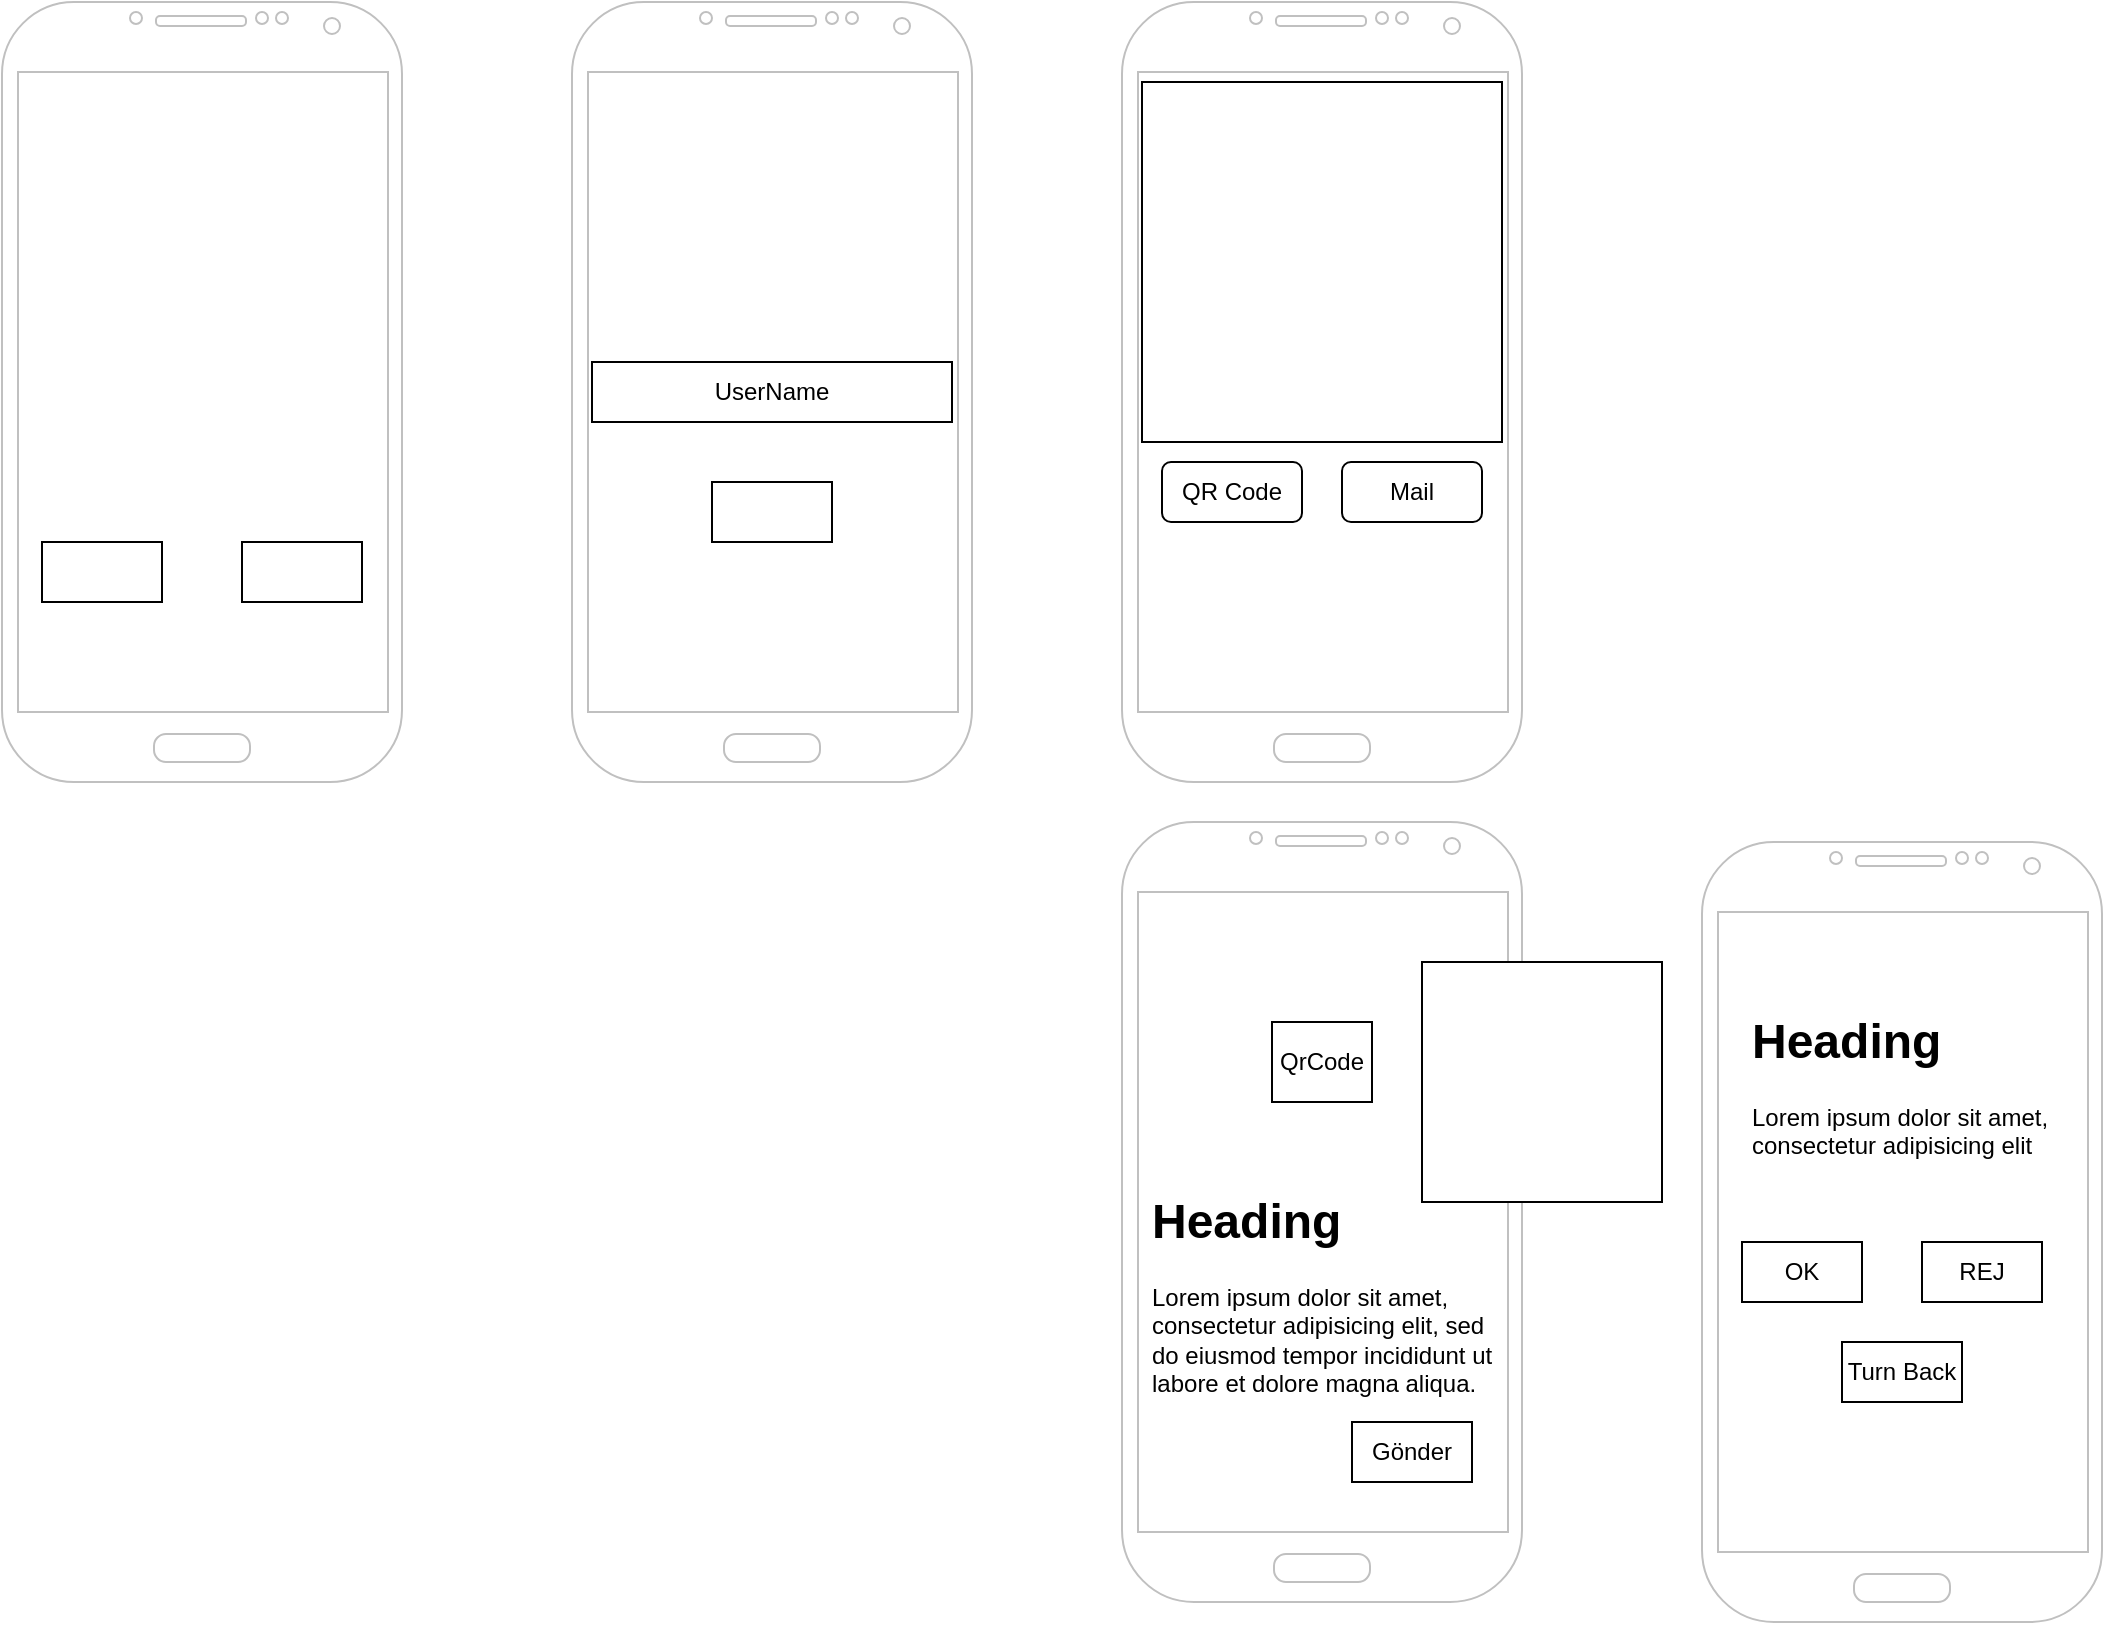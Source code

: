 <mxfile>
    <diagram id="XhIW0U5_vVESU7tZ87wZ" name="Page-1">
        <mxGraphModel dx="1208" dy="759" grid="1" gridSize="10" guides="1" tooltips="1" connect="1" arrows="1" fold="1" page="1" pageScale="1" pageWidth="850" pageHeight="1100" math="0" shadow="0">
            <root>
                <mxCell id="0"/>
                <mxCell id="1" parent="0"/>
                <mxCell id="2" value="" style="verticalLabelPosition=bottom;verticalAlign=top;html=1;shadow=0;dashed=0;strokeWidth=1;shape=mxgraph.android.phone2;strokeColor=#c0c0c0;" vertex="1" parent="1">
                    <mxGeometry x="40" y="40" width="200" height="390" as="geometry"/>
                </mxCell>
                <mxCell id="3" value="" style="rounded=0;whiteSpace=wrap;html=1;" vertex="1" parent="1">
                    <mxGeometry x="60" y="310" width="60" height="30" as="geometry"/>
                </mxCell>
                <mxCell id="4" value="" style="verticalLabelPosition=bottom;verticalAlign=top;html=1;shadow=0;dashed=0;strokeWidth=1;shape=mxgraph.android.phone2;strokeColor=#c0c0c0;" vertex="1" parent="1">
                    <mxGeometry x="325" y="40" width="200" height="390" as="geometry"/>
                </mxCell>
                <mxCell id="5" value="" style="rounded=0;whiteSpace=wrap;html=1;" vertex="1" parent="1">
                    <mxGeometry x="160" y="310" width="60" height="30" as="geometry"/>
                </mxCell>
                <mxCell id="6" value="UserName" style="rounded=0;whiteSpace=wrap;html=1;" vertex="1" parent="1">
                    <mxGeometry x="335" y="220" width="180" height="30" as="geometry"/>
                </mxCell>
                <mxCell id="7" value="" style="verticalLabelPosition=bottom;verticalAlign=top;html=1;shadow=0;dashed=0;strokeWidth=1;shape=mxgraph.android.phone2;strokeColor=#c0c0c0;" vertex="1" parent="1">
                    <mxGeometry x="600" y="40" width="200" height="390" as="geometry"/>
                </mxCell>
                <mxCell id="9" value="" style="whiteSpace=wrap;html=1;aspect=fixed;" vertex="1" parent="1">
                    <mxGeometry x="610" y="80" width="180" height="180" as="geometry"/>
                </mxCell>
                <mxCell id="11" value="QR Code" style="rounded=1;whiteSpace=wrap;html=1;" vertex="1" parent="1">
                    <mxGeometry x="620" y="270" width="70" height="30" as="geometry"/>
                </mxCell>
                <mxCell id="12" value="Mail" style="rounded=1;whiteSpace=wrap;html=1;" vertex="1" parent="1">
                    <mxGeometry x="710" y="270" width="70" height="30" as="geometry"/>
                </mxCell>
                <mxCell id="13" value="" style="rounded=0;whiteSpace=wrap;html=1;" vertex="1" parent="1">
                    <mxGeometry x="395" y="280" width="60" height="30" as="geometry"/>
                </mxCell>
                <mxCell id="14" value="" style="verticalLabelPosition=bottom;verticalAlign=top;html=1;shadow=0;dashed=0;strokeWidth=1;shape=mxgraph.android.phone2;strokeColor=#c0c0c0;" vertex="1" parent="1">
                    <mxGeometry x="600" y="450" width="200" height="390" as="geometry"/>
                </mxCell>
                <mxCell id="15" value="QrCode" style="rounded=0;whiteSpace=wrap;html=1;" vertex="1" parent="1">
                    <mxGeometry x="675" y="550" width="50" height="40" as="geometry"/>
                </mxCell>
                <mxCell id="16" value="" style="whiteSpace=wrap;html=1;aspect=fixed;" vertex="1" parent="1">
                    <mxGeometry x="750" y="520" width="120" height="120" as="geometry"/>
                </mxCell>
                <mxCell id="17" value="" style="verticalLabelPosition=bottom;verticalAlign=top;html=1;shadow=0;dashed=0;strokeWidth=1;shape=mxgraph.android.phone2;strokeColor=#c0c0c0;" vertex="1" parent="1">
                    <mxGeometry x="890" y="460" width="200" height="390" as="geometry"/>
                </mxCell>
                <mxCell id="18" value="&lt;h1&gt;Heading&lt;/h1&gt;&lt;p&gt;Lorem ipsum dolor sit amet, consectetur adipisicing elit&lt;/p&gt;" style="text;html=1;strokeColor=none;fillColor=none;spacing=5;spacingTop=-20;whiteSpace=wrap;overflow=hidden;rounded=0;" vertex="1" parent="1">
                    <mxGeometry x="910" y="540" width="190" height="120" as="geometry"/>
                </mxCell>
                <mxCell id="19" value="&lt;h1&gt;Heading&lt;/h1&gt;&lt;p&gt;Lorem ipsum dolor sit amet, consectetur adipisicing elit, sed do eiusmod tempor incididunt ut labore et dolore magna aliqua.&lt;/p&gt;" style="text;html=1;strokeColor=none;fillColor=none;spacing=5;spacingTop=-20;whiteSpace=wrap;overflow=hidden;rounded=0;" vertex="1" parent="1">
                    <mxGeometry x="610" y="630" width="190" height="120" as="geometry"/>
                </mxCell>
                <mxCell id="20" value="OK" style="rounded=0;whiteSpace=wrap;html=1;" vertex="1" parent="1">
                    <mxGeometry x="910" y="660" width="60" height="30" as="geometry"/>
                </mxCell>
                <mxCell id="21" value="REJ" style="rounded=0;whiteSpace=wrap;html=1;" vertex="1" parent="1">
                    <mxGeometry x="1000" y="660" width="60" height="30" as="geometry"/>
                </mxCell>
                <mxCell id="22" value="Turn Back" style="rounded=0;whiteSpace=wrap;html=1;" vertex="1" parent="1">
                    <mxGeometry x="960" y="710" width="60" height="30" as="geometry"/>
                </mxCell>
                <mxCell id="23" value="Gönder" style="rounded=0;whiteSpace=wrap;html=1;" vertex="1" parent="1">
                    <mxGeometry x="715" y="750" width="60" height="30" as="geometry"/>
                </mxCell>
            </root>
        </mxGraphModel>
    </diagram>
</mxfile>